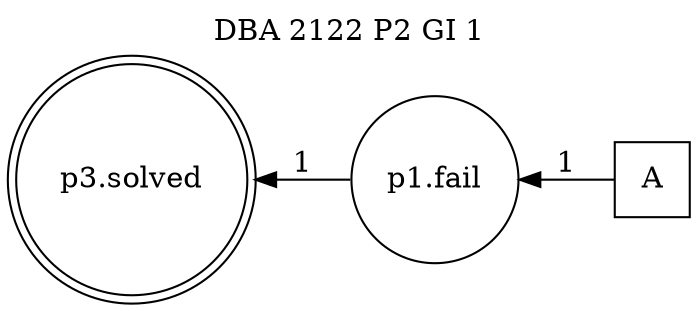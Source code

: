 digraph DBA_2122_P2_GI_1 {
labelloc="tl"
label= " DBA 2122 P2 GI 1 "
rankdir="RL";
graph [ size=" 10 , 10 !"]

"A" [shape="square" label="A"]
"p1.fail" [shape="circle" label="p1.fail"]
"p3.solved" [shape="doublecircle" label="p3.solved"]
"A" -> "p1.fail" [ label=1]
"p1.fail" -> "p3.solved" [ label=1]
}
